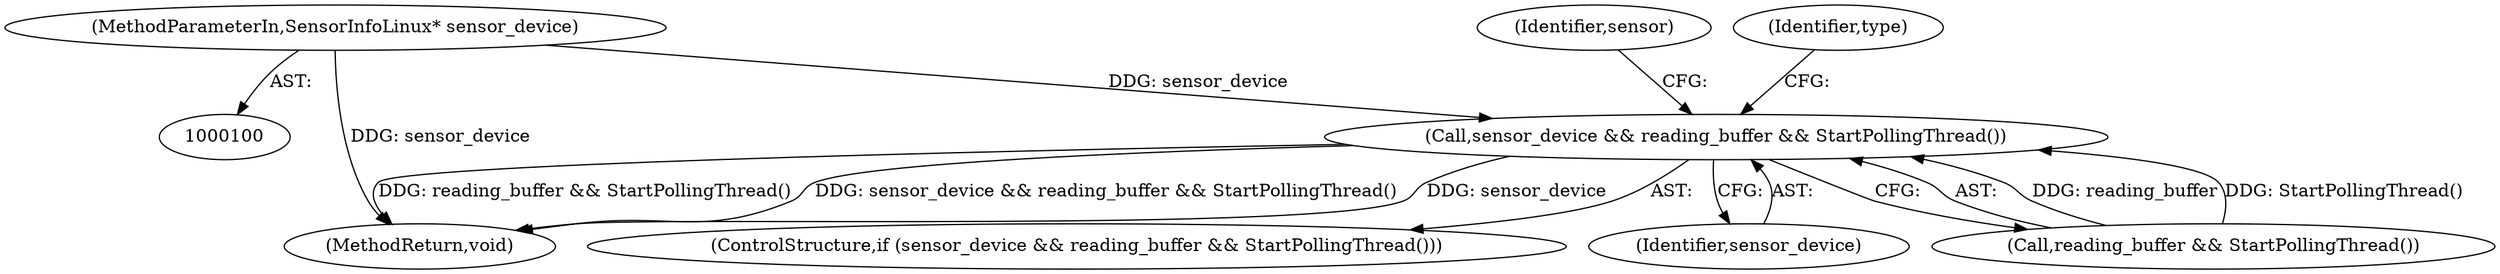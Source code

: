 digraph "0_Chrome_c0c8978849ac57e4ecd613ddc8ff7852a2054734_24@pointer" {
"1000102" [label="(MethodParameterIn,SensorInfoLinux* sensor_device)"];
"1000113" [label="(Call,sensor_device && reading_buffer && StartPollingThread())"];
"1000102" [label="(MethodParameterIn,SensorInfoLinux* sensor_device)"];
"1000126" [label="(MethodReturn,void)"];
"1000112" [label="(ControlStructure,if (sensor_device && reading_buffer && StartPollingThread()))"];
"1000113" [label="(Call,sensor_device && reading_buffer && StartPollingThread())"];
"1000120" [label="(Identifier,sensor)"];
"1000124" [label="(Identifier,type)"];
"1000114" [label="(Identifier,sensor_device)"];
"1000115" [label="(Call,reading_buffer && StartPollingThread())"];
"1000102" -> "1000100"  [label="AST: "];
"1000102" -> "1000126"  [label="DDG: sensor_device"];
"1000102" -> "1000113"  [label="DDG: sensor_device"];
"1000113" -> "1000112"  [label="AST: "];
"1000113" -> "1000114"  [label="CFG: "];
"1000113" -> "1000115"  [label="CFG: "];
"1000114" -> "1000113"  [label="AST: "];
"1000115" -> "1000113"  [label="AST: "];
"1000120" -> "1000113"  [label="CFG: "];
"1000124" -> "1000113"  [label="CFG: "];
"1000113" -> "1000126"  [label="DDG: sensor_device"];
"1000113" -> "1000126"  [label="DDG: reading_buffer && StartPollingThread()"];
"1000113" -> "1000126"  [label="DDG: sensor_device && reading_buffer && StartPollingThread()"];
"1000115" -> "1000113"  [label="DDG: reading_buffer"];
"1000115" -> "1000113"  [label="DDG: StartPollingThread()"];
}
